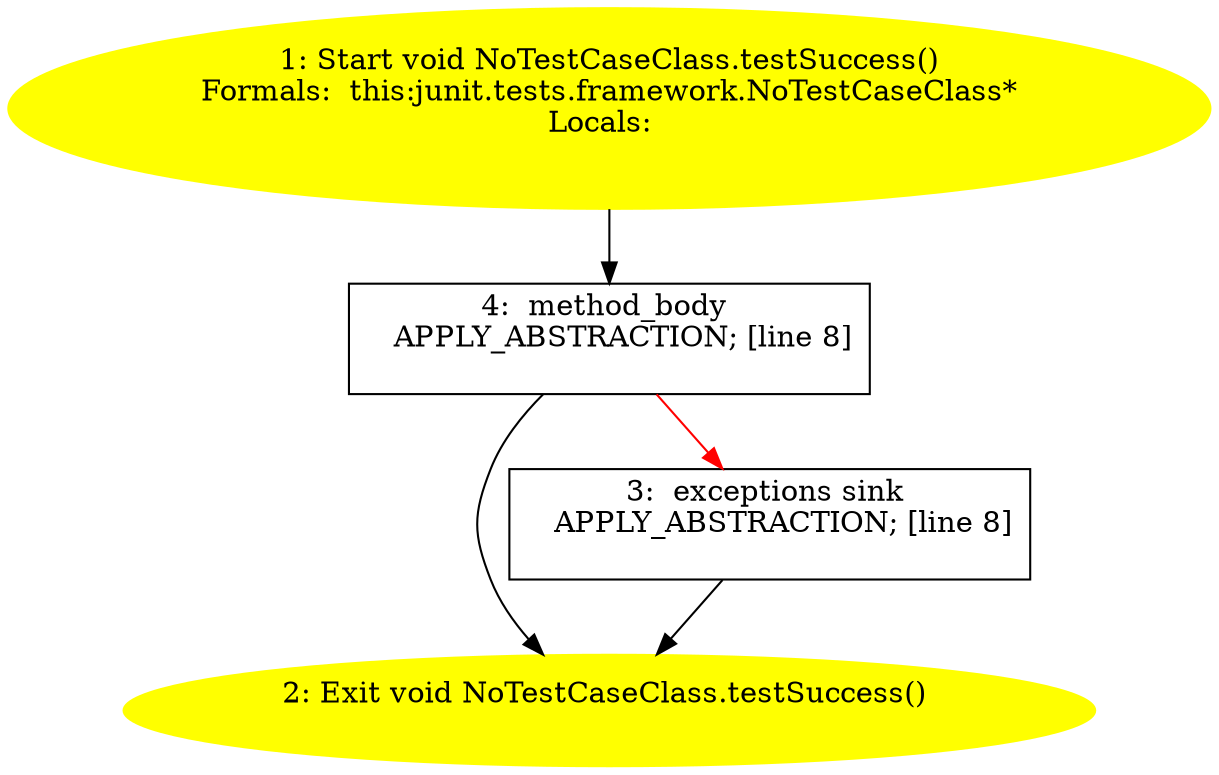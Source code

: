 /* @generated */
digraph cfg {
"junit.tests.framework.NoTestCaseClass.testSuccess():void.68f96068a3eb13e95c7cb895df69b1e3_1" [label="1: Start void NoTestCaseClass.testSuccess()\nFormals:  this:junit.tests.framework.NoTestCaseClass*\nLocals:  \n  " color=yellow style=filled]
	

	 "junit.tests.framework.NoTestCaseClass.testSuccess():void.68f96068a3eb13e95c7cb895df69b1e3_1" -> "junit.tests.framework.NoTestCaseClass.testSuccess():void.68f96068a3eb13e95c7cb895df69b1e3_4" ;
"junit.tests.framework.NoTestCaseClass.testSuccess():void.68f96068a3eb13e95c7cb895df69b1e3_2" [label="2: Exit void NoTestCaseClass.testSuccess() \n  " color=yellow style=filled]
	

"junit.tests.framework.NoTestCaseClass.testSuccess():void.68f96068a3eb13e95c7cb895df69b1e3_3" [label="3:  exceptions sink \n   APPLY_ABSTRACTION; [line 8]\n " shape="box"]
	

	 "junit.tests.framework.NoTestCaseClass.testSuccess():void.68f96068a3eb13e95c7cb895df69b1e3_3" -> "junit.tests.framework.NoTestCaseClass.testSuccess():void.68f96068a3eb13e95c7cb895df69b1e3_2" ;
"junit.tests.framework.NoTestCaseClass.testSuccess():void.68f96068a3eb13e95c7cb895df69b1e3_4" [label="4:  method_body \n   APPLY_ABSTRACTION; [line 8]\n " shape="box"]
	

	 "junit.tests.framework.NoTestCaseClass.testSuccess():void.68f96068a3eb13e95c7cb895df69b1e3_4" -> "junit.tests.framework.NoTestCaseClass.testSuccess():void.68f96068a3eb13e95c7cb895df69b1e3_2" ;
	 "junit.tests.framework.NoTestCaseClass.testSuccess():void.68f96068a3eb13e95c7cb895df69b1e3_4" -> "junit.tests.framework.NoTestCaseClass.testSuccess():void.68f96068a3eb13e95c7cb895df69b1e3_3" [color="red" ];
}
